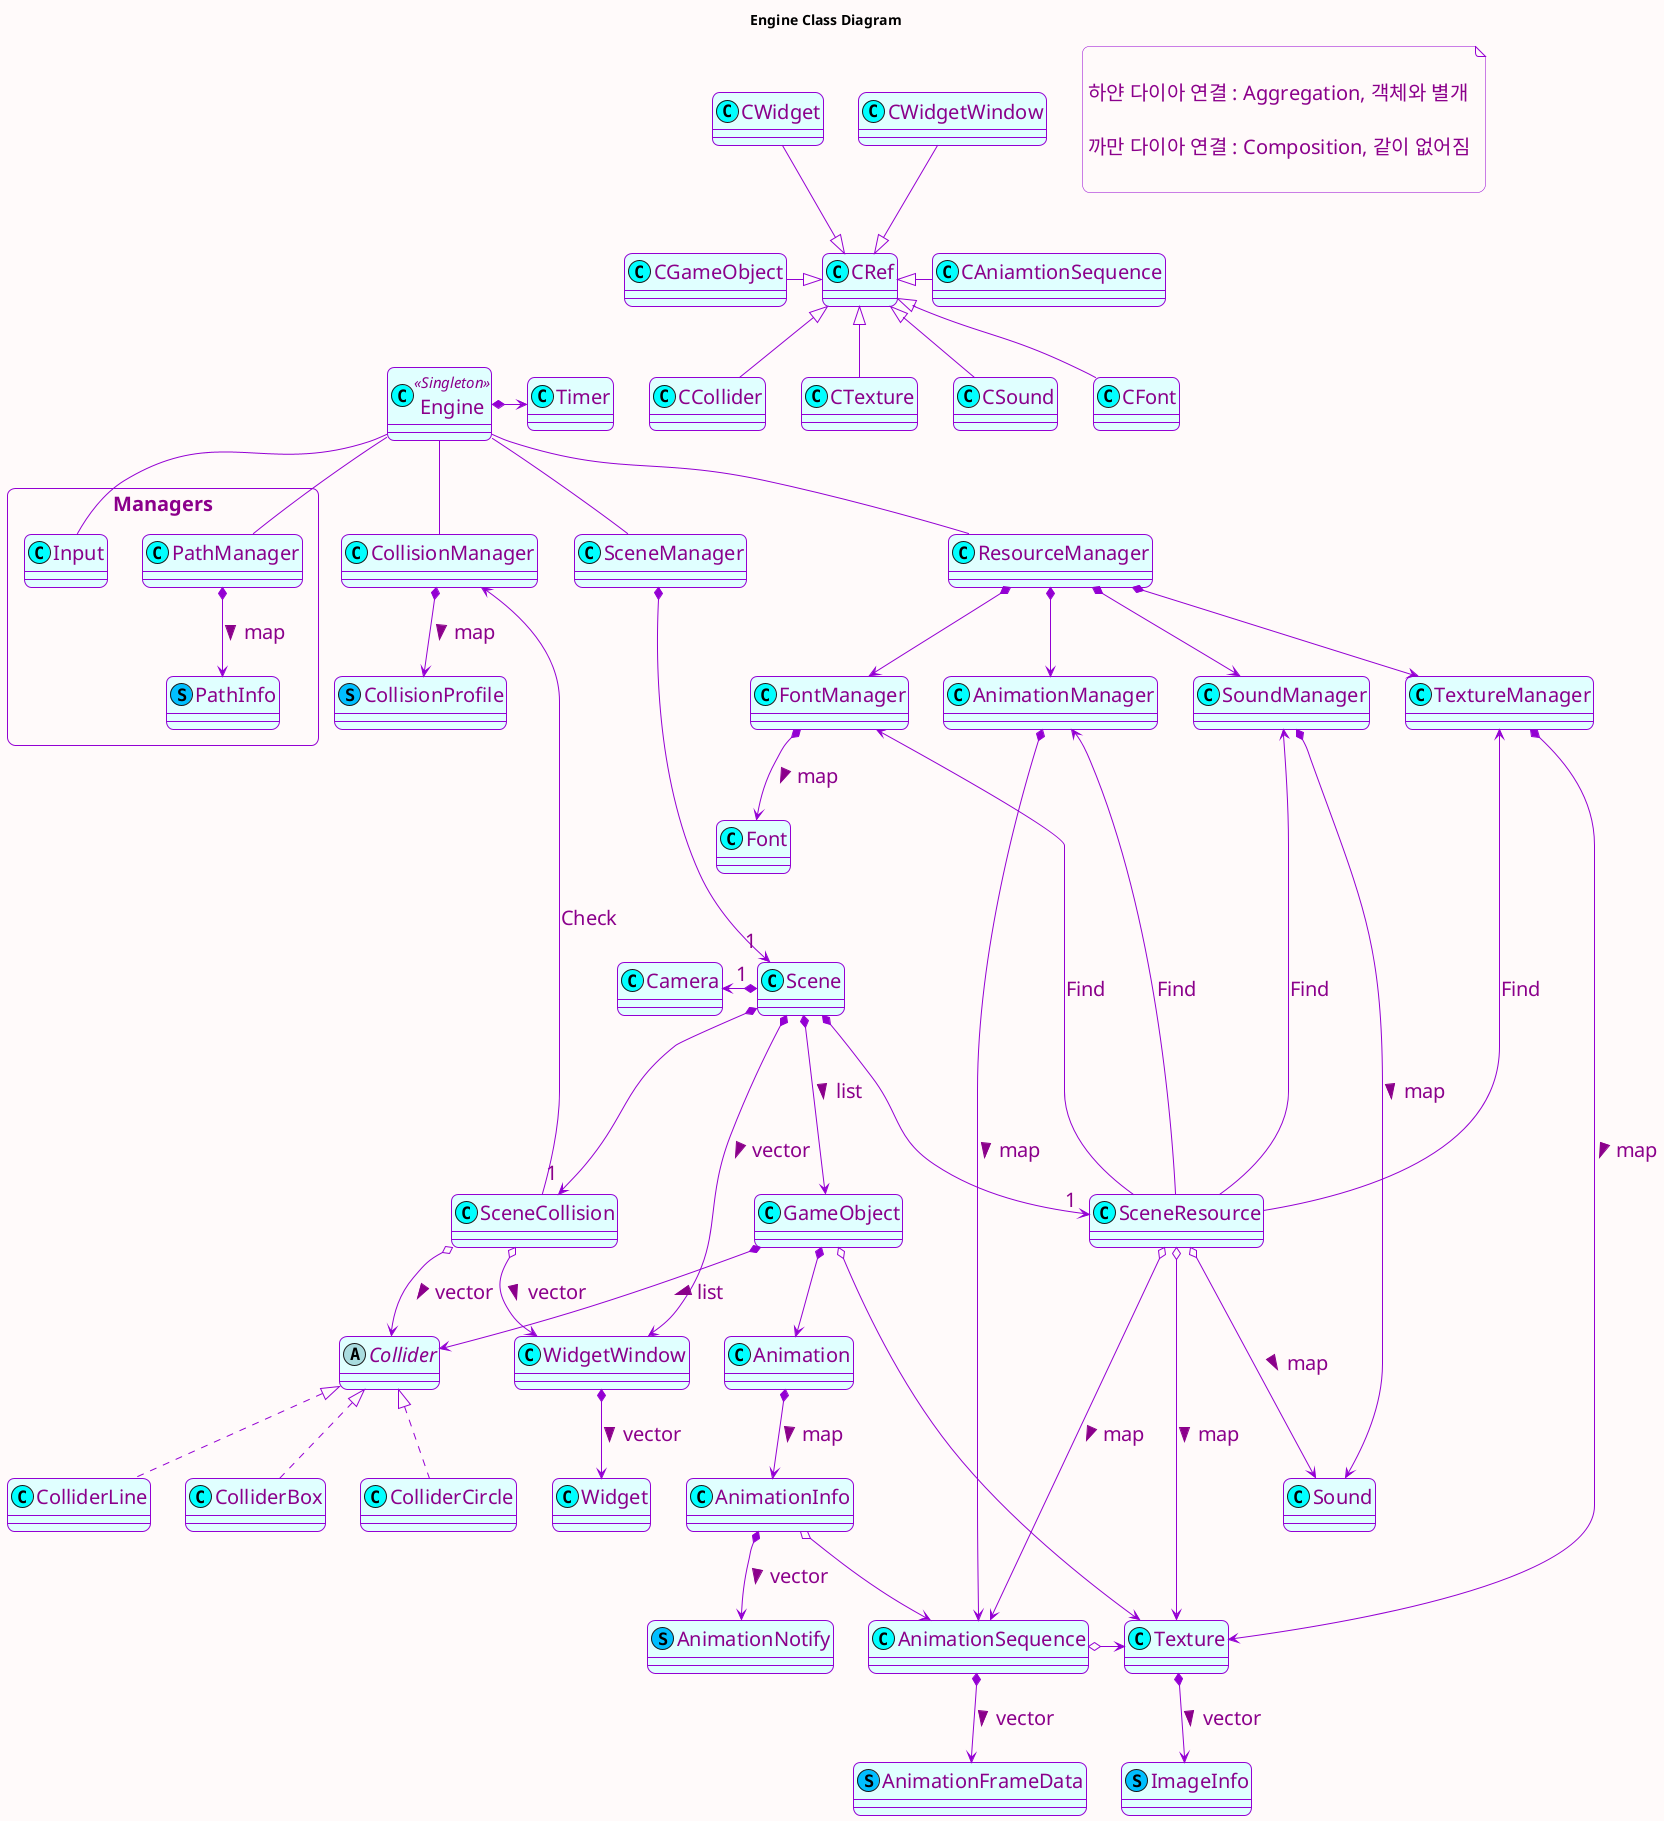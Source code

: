@startuml DX Engine
title Engine Class Diagram

<style>
classDiagram {
  BackgroundColor Snow
  FontColor DarkMagenta
  LineColor DarkViolet
  FontName arial
  FontSize 20
  
  'class {'
  '  BackgroundColor LightCyan'
  '}'
}
</style>
skinparam class {
    BackgroundColor LightCyan
}
skinparam roundCorner 15
skinparam Shadowing false
skinparam ClassBorderThickness 1
skinparam CircledCharacterFontColor DarkViolet
skinparam CircledCharacterFontStyle bold
'skinparam CircledCharacterFontSize 15'
'skinparam CircledCharacterRadius 10'

skinparam ClassStereotypeFontColor DarkMagenta
skinparam ClassStereotypeFontSize 15

'note right of Engine
note as A

  하얀 다이아 연결 : Aggregation, 객체와 별개

  까만 다이아 연결 : Composition, 같이 없어짐

end note

class Engine <<(C, Aqua) Singleton>>
class Timer <<(C, Aqua)>>

package Managers <<Rectangle>> {
  class Input <<(C, Aqua)>>
  class PathManager <<(C, Aqua)>>
  class PathInfo <<(S, DeepSkyBlue)>>
}

class CollisionManager <<(C, Aqua)>>
class CollisionProfile <<(S, DeepSkyBlue)>>

class SceneManager <<(C, Aqua)>>
class Scene <<(C, Aqua)>>
class GameObject <<(C, Aqua)>>
class Camera <<(C, Aqua)>>
class SceneCollision <<(C, Aqua)>>
class SceneResource <<(C, Aqua)>>
class WidgetWindow <<(C, Aqua)>>
class Widget <<(C, Aqua)>>

class ResourceManager <<(C, Aqua)>>
class TextureManager <<(C, Aqua)>>
class Texture <<(C, Aqua)>>
class ImageInfo <<(S, DeepSkyBlue)>>

class AnimationManager <<(C, Aqua)>>
class AnimationSequence <<(C, Aqua)>>
class Animation <<(C, Aqua)>>
class AnimationInfo <<(C, Aqua)>>
class AnimationNotify <<(S, DeepSkyBlue)>>
class AnimationFrameData <<(S, DeepSkyBlue)>>

class SoundManager <<(C, Aqua)>>
class Sound <<(C, Aqua)>>

class FontManager <<(C, Aqua)>>
class Font <<(C, Aqua)>>

abstract class Collider
class ColliderBox <<(C, Aqua)>>
class ColliderCircle <<(C, Aqua)>>
class ColliderLine <<(C, Aqua)>>


class CRef <<(C, Aqua)>>
class CGameObject <<(C, Aqua)>>
class CCollider <<(C, Aqua)>>
class CTexture <<(C, Aqua)>>
class CAniamtionSequence <<(C, Aqua)>>
class CSound <<(C, Aqua)>>
class CFont <<(C, Aqua)>>
class CWidget <<(C, Aqua)>>
class CWidgetWindow <<(C, Aqua)>>



Engine -left- hidden1
hidden1 -up- CRef
CRef <|-left-  CGameObject
CRef <|--  CCollider
CRef <|--  CTexture
CRef <|-right-  CAniamtionSequence
CRef <|--  CSound
CRef <|--  CFont
CRef <|-up-  CWidgetWindow
CRef <|-up-  CWidget


Engine *-right-> Timer
Engine -- Input
Engine -- PathManager
PathManager *--> PathInfo : map >

Engine -- ResourceManager
ResourceManager *--> TextureManager
ResourceManager *--> AnimationManager
ResourceManager *--> SoundManager
ResourceManager *--> FontManager
TextureManager *----> Texture : map >
AnimationManager *----> AnimationSequence : map >
SoundManager *--> Sound : map >
FontManager *--> Font : map >

TextureManager -- hidden
AnimationManager -- hidden
SoundManager -- hidden
FontManager -- hidden
hidden -- Scene

Engine -- CollisionManager
CollisionManager *--> CollisionProfile : map >


Engine -- SceneManager
SceneManager *----> " 1 " Scene
Scene *-left-> " 1 " Camera
Scene *---> " 1 " SceneResource
Scene *---> " 1 " SceneCollision
Scene *--->  GameObject : list >
Scene *--->  WidgetWindow : vector >
WidgetWindow *-->  Widget : vector >
SceneCollision o-->  Collider : vector >
SceneCollision o-->  WidgetWindow : vector >

SceneResource o---> Texture : map >
Texture *--> ImageInfo : vector >
SceneResource o---> AnimationSequence : map >
SceneResource o---> Sound : map >
SceneResource -up---> TextureManager : Find
SceneResource -up---> AnimationManager : Find
SceneResource -up---> SoundManager : Find
SceneResource -up---> FontManager : Find


GameObject *-->  Collider : list >
Collider <|..  ColliderBox
Collider <|..  ColliderCircle
Collider <|..  ColliderLine
SceneCollision -up-> CollisionManager : Check

GameObject o--> Texture
GameObject *--> Animation
Animation *--> AnimationInfo : map >
AnimationInfo *--> AnimationNotify : vector >
AnimationInfo o--> AnimationSequence
AnimationSequence o-> Texture
AnimationSequence *--> AnimationFrameData : vector >

hide hidden
hide hidden1

'stop'
@enduml